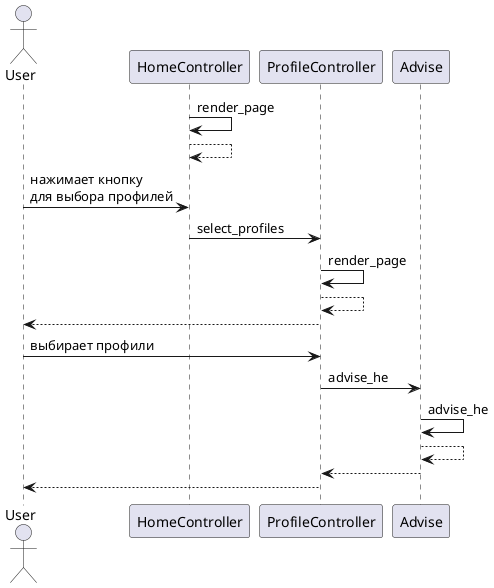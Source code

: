 @startuml
'https://plantuml.com/class-diagram

actor User
HomeController -> HomeController: render_page
HomeController --> HomeController

User -> HomeController: нажимает кнопку \nдля выбора профилей
HomeController -> ProfileController: select_profiles
ProfileController -> ProfileController: render_page
ProfileController --> ProfileController
User <-- ProfileController

User -> ProfileController: выбирает профили
ProfileController -> Advise: advise_he
Advise -> Advise: advise_he
Advise --> Advise
ProfileController <-- Advise
User <-- ProfileController

@enduml